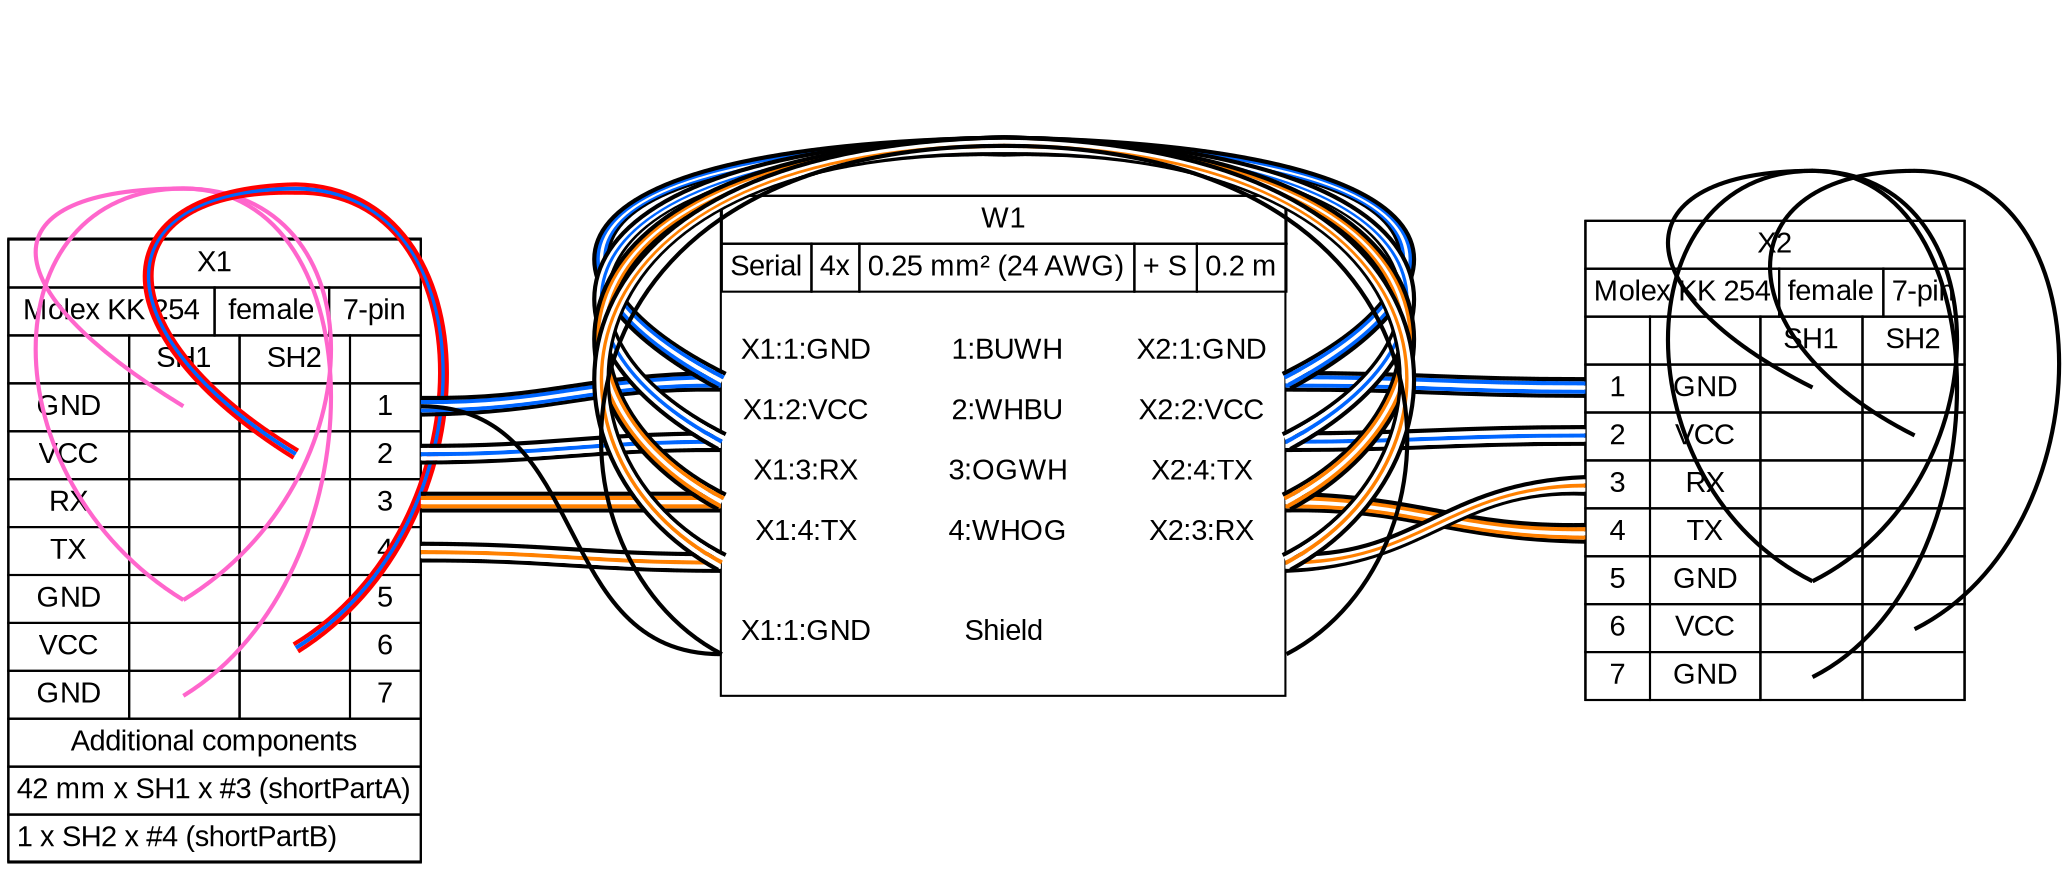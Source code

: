 graph {
// Graph generated by WireViz 0.5-dev
// https://github.com/formatc1702/WireViz
	graph [bgcolor="#FFFFFF" fontname=arial nodesep=0.33 rankdir=LR ranksep=2]
	node [fillcolor="#FFFFFF" fontname=arial height=0 margin=0 shape=none style=filled width=0]
	edge [fontname=arial style=bold]
	edge [color="#FF66CC" headclip=false style="solid,bold" tailclip=false]
	X1:p1j:c -- X1:p5j:c [addPTS=.18 colorPTS="#FF66CC" straight=straight]
	X1:p5j:c -- X1:p7j:c [addPTS=.18 colorPTS="#FF66CC" straight=straight]
	edge [color="#FF0000:#0066FF:#FF0000" headclip=false style="solid,bold" tailclip=false]
	X1:p2j:c -- X1:p6j:c [addPTS=.18 colorPTS="#FF0000:#0066FF:#FF0000" straight=straight]
	edge [headclip=true style=bold tailclip=true]
	X1 [label=<
<table border="0" cellspacing="0" cellpadding="0">
 <tr><td>
  <table border="0" cellspacing="0" cellpadding="3" cellborder="1"><tr>
   <td balign="left">X1</td>
  </tr></table>
 </td></tr>
 <tr><td>
  <table border="0" cellspacing="0" cellpadding="3" cellborder="1"><tr>
   <td balign="left">Molex KK 254</td>
   <td balign="left">female</td>
   <td balign="left">7-pin</td>
  </tr></table>
 </td></tr>
 <tr><td>
  <table border="0" cellspacing="0" cellpadding="3" cellborder="1">
   <tr>
    <td></td>
    <td>SH1</td>
    <td>SH2</td>
    <td></td>
   </tr>
   <tr>
    <td>GND</td>
    <td width="21" port="p1J"></td>
    <td></td>
    <td port="p1r">1</td>
   </tr>
   <tr>
    <td>VCC</td>
    <td></td>
    <td width="21" port="p2J"></td>
    <td port="p2r">2</td>
   </tr>
   <tr>
    <td>RX</td>
    <td></td>
    <td></td>
    <td port="p3r">3</td>
   </tr>
   <tr>
    <td>TX</td>
    <td></td>
    <td></td>
    <td port="p4r">4</td>
   </tr>
   <tr>
    <td>GND</td>
    <td width="21" port="p5J"></td>
    <td></td>
    <td port="p5r">5</td>
   </tr>
   <tr>
    <td>VCC</td>
    <td></td>
    <td width="21" port="p6J"></td>
    <td port="p6r">6</td>
   </tr>
   <tr>
    <td>GND</td>
    <td width="21" port="p7J"></td>
    <td></td>
    <td port="p7r">7</td>
   </tr>
  </table>
 </td></tr>
 <tr><td>
  <table border="0" cellspacing="0" cellpadding="3" cellborder="1"><tr>
   <td balign="left">Additional components</td>
  </tr></table>
 </td></tr>
 <tr><td>
  <table border="0" cellspacing="0" cellpadding="3" cellborder="1"><tr>
   <td align="left" balign="left">42 mm x SH1 x #3 (shortPartA)</td>
  </tr></table>
 </td></tr>
 <tr><td>
  <table border="0" cellspacing="0" cellpadding="3" cellborder="1"><tr>
   <td align="left" balign="left">1 x SH2 x #4 (shortPartB)</td>
  </tr></table>
 </td></tr>
</table>
> fillcolor="#FFFFFF" shape=box style=filled]
	edge [color="#000000" headclip=false style="solid,bold" tailclip=false]
	X2:p1j:c -- X2:p5j:c [addPTS=.18 colorPTS="#000000" straight=straight]
	X2:p5j:c -- X2:p7j:c [addPTS=.18 colorPTS="#000000" straight=straight]
	edge [color="#000000" headclip=false style="solid,bold" tailclip=false]
	X2:p2j:c -- X2:p6j:c [addPTS=.18 colorPTS="#000000" straight=straight]
	edge [headclip=true style=bold tailclip=true]
	X2 [label=<
<table border="0" cellspacing="0" cellpadding="0">
 <tr><td>
  <table border="0" cellspacing="0" cellpadding="3" cellborder="1"><tr>
   <td balign="left">X2</td>
  </tr></table>
 </td></tr>
 <tr><td>
  <table border="0" cellspacing="0" cellpadding="3" cellborder="1"><tr>
   <td balign="left">Molex KK 254</td>
   <td balign="left">female</td>
   <td balign="left">7-pin</td>
  </tr></table>
 </td></tr>
 <tr><td>
  <table border="0" cellspacing="0" cellpadding="3" cellborder="1">
   <tr>
    <td></td>
    <td></td>
    <td>SH1</td>
    <td>SH2</td>
   </tr>
   <tr>
    <td port="p1l">1</td>
    <td>GND</td>
    <td width="21" port="p1J"></td>
    <td></td>
   </tr>
   <tr>
    <td port="p2l">2</td>
    <td>VCC</td>
    <td></td>
    <td width="21" port="p2J"></td>
   </tr>
   <tr>
    <td port="p3l">3</td>
    <td>RX</td>
    <td></td>
    <td></td>
   </tr>
   <tr>
    <td port="p4l">4</td>
    <td>TX</td>
    <td></td>
    <td></td>
   </tr>
   <tr>
    <td port="p5l">5</td>
    <td>GND</td>
    <td width="21" port="p5J"></td>
    <td></td>
   </tr>
   <tr>
    <td port="p6l">6</td>
    <td>VCC</td>
    <td></td>
    <td width="21" port="p6J"></td>
   </tr>
   <tr>
    <td port="p7l">7</td>
    <td>GND</td>
    <td width="21" port="p7J"></td>
    <td></td>
   </tr>
  </table>
 </td></tr>
</table>
> fillcolor="#FFFFFF" shape=box style=filled]
	edge [color="#000000:#0066ff:#ffffff:#0066ff:#000000"]
	X1:p1r:e -- W1:w1:w
	W1:w1:e -- X2:p1l:w
	W1:w1:w -- W1:w1:e [straight=straight]
	edge [color="#000000:#ffffff:#0066ff:#ffffff:#000000"]
	X1:p2r:e -- W1:w2:w
	W1:w2:e -- X2:p2l:w
	W1:w2:w -- W1:w2:e [straight=straight]
	edge [color="#000000:#ff8000:#ffffff:#ff8000:#000000"]
	X1:p3r:e -- W1:w3:w
	W1:w3:e -- X2:p4l:w
	W1:w3:w -- W1:w3:e [straight=straight]
	edge [color="#000000:#ffffff:#ff8000:#ffffff:#000000"]
	X1:p4r:e -- W1:w4:w
	W1:w4:e -- X2:p3l:w
	W1:w4:w -- W1:w4:e [straight=straight]
	edge [color="#000000"]
	X1:p1r:e -- W1:ws:w
	W1:ws:w -- W1:ws:e [straight=straight]
	W1 [label=<
<table border="0" cellspacing="0" cellpadding="0">
 <tr><td>
  <table border="0" cellspacing="0" cellpadding="3" cellborder="1"><tr>
   <td balign="left">W1</td>
  </tr></table>
 </td></tr>
 <tr><td>
  <table border="0" cellspacing="0" cellpadding="3" cellborder="1"><tr>
   <td balign="left">Serial</td>
   <td balign="left">4x</td>
   <td balign="left">0.25 mm² (24 AWG)</td>
   <td balign="left">+ S</td>
   <td balign="left">0.2 m</td>
  </tr></table>
 </td></tr>
 <tr><td>
  <table border="0" cellspacing="0" cellborder="0">
   <tr><td>&nbsp;</td></tr>
   <tr>
    <td>X1:1:GND</td>
    <td>
     1:BUWH
    </td>
    <td>X2:1:GND</td>
   </tr>
   <tr>
    <td colspan="3" border="0" cellspacing="0" cellpadding="0" port="w1" height="10">
     <table cellspacing="0" cellborder="0" border="0">
    <tr><td colspan="3" cellpadding="0" height="6" border="0"></td></tr>
     </table>
    </td>
   </tr>
   <tr>
    <td>X1:2:VCC</td>
    <td>
     2:WHBU
    </td>
    <td>X2:2:VCC</td>
   </tr>
   <tr>
    <td colspan="3" border="0" cellspacing="0" cellpadding="0" port="w2" height="10">
     <table cellspacing="0" cellborder="0" border="0">
    <tr><td colspan="3" cellpadding="0" height="6" border="0"></td></tr>
     </table>
    </td>
   </tr>
   <tr>
    <td>X1:3:RX</td>
    <td>
     3:OGWH
    </td>
    <td>X2:4:TX</td>
   </tr>
   <tr>
    <td colspan="3" border="0" cellspacing="0" cellpadding="0" port="w3" height="10">
     <table cellspacing="0" cellborder="0" border="0">
    <tr><td colspan="3" cellpadding="0" height="6" border="0"></td></tr>
     </table>
    </td>
   </tr>
   <tr>
    <td>X1:4:TX</td>
    <td>
     4:WHOG
    </td>
    <td>X2:3:RX</td>
   </tr>
   <tr>
    <td colspan="3" border="0" cellspacing="0" cellpadding="0" port="w4" height="10">
     <table cellspacing="0" cellborder="0" border="0">
    <tr><td colspan="3" cellpadding="0" height="6" border="0"></td></tr>
     </table>
    </td>
   </tr>
   <tr><td>&nbsp;</td></tr>
   <tr>
    <td>X1:1:GND</td>
    <td>Shield</td>
    <td><!-- s_out --></td>
   </tr>
   <tr><td colspan="3" cellpadding="0" height="2"  border="0" port="ws"></td></tr>
   <tr><td>&nbsp;</td></tr>
  </table>
 </td></tr>
</table>
> fillcolor="#FFFFFF" shape=box style=filled]
}
